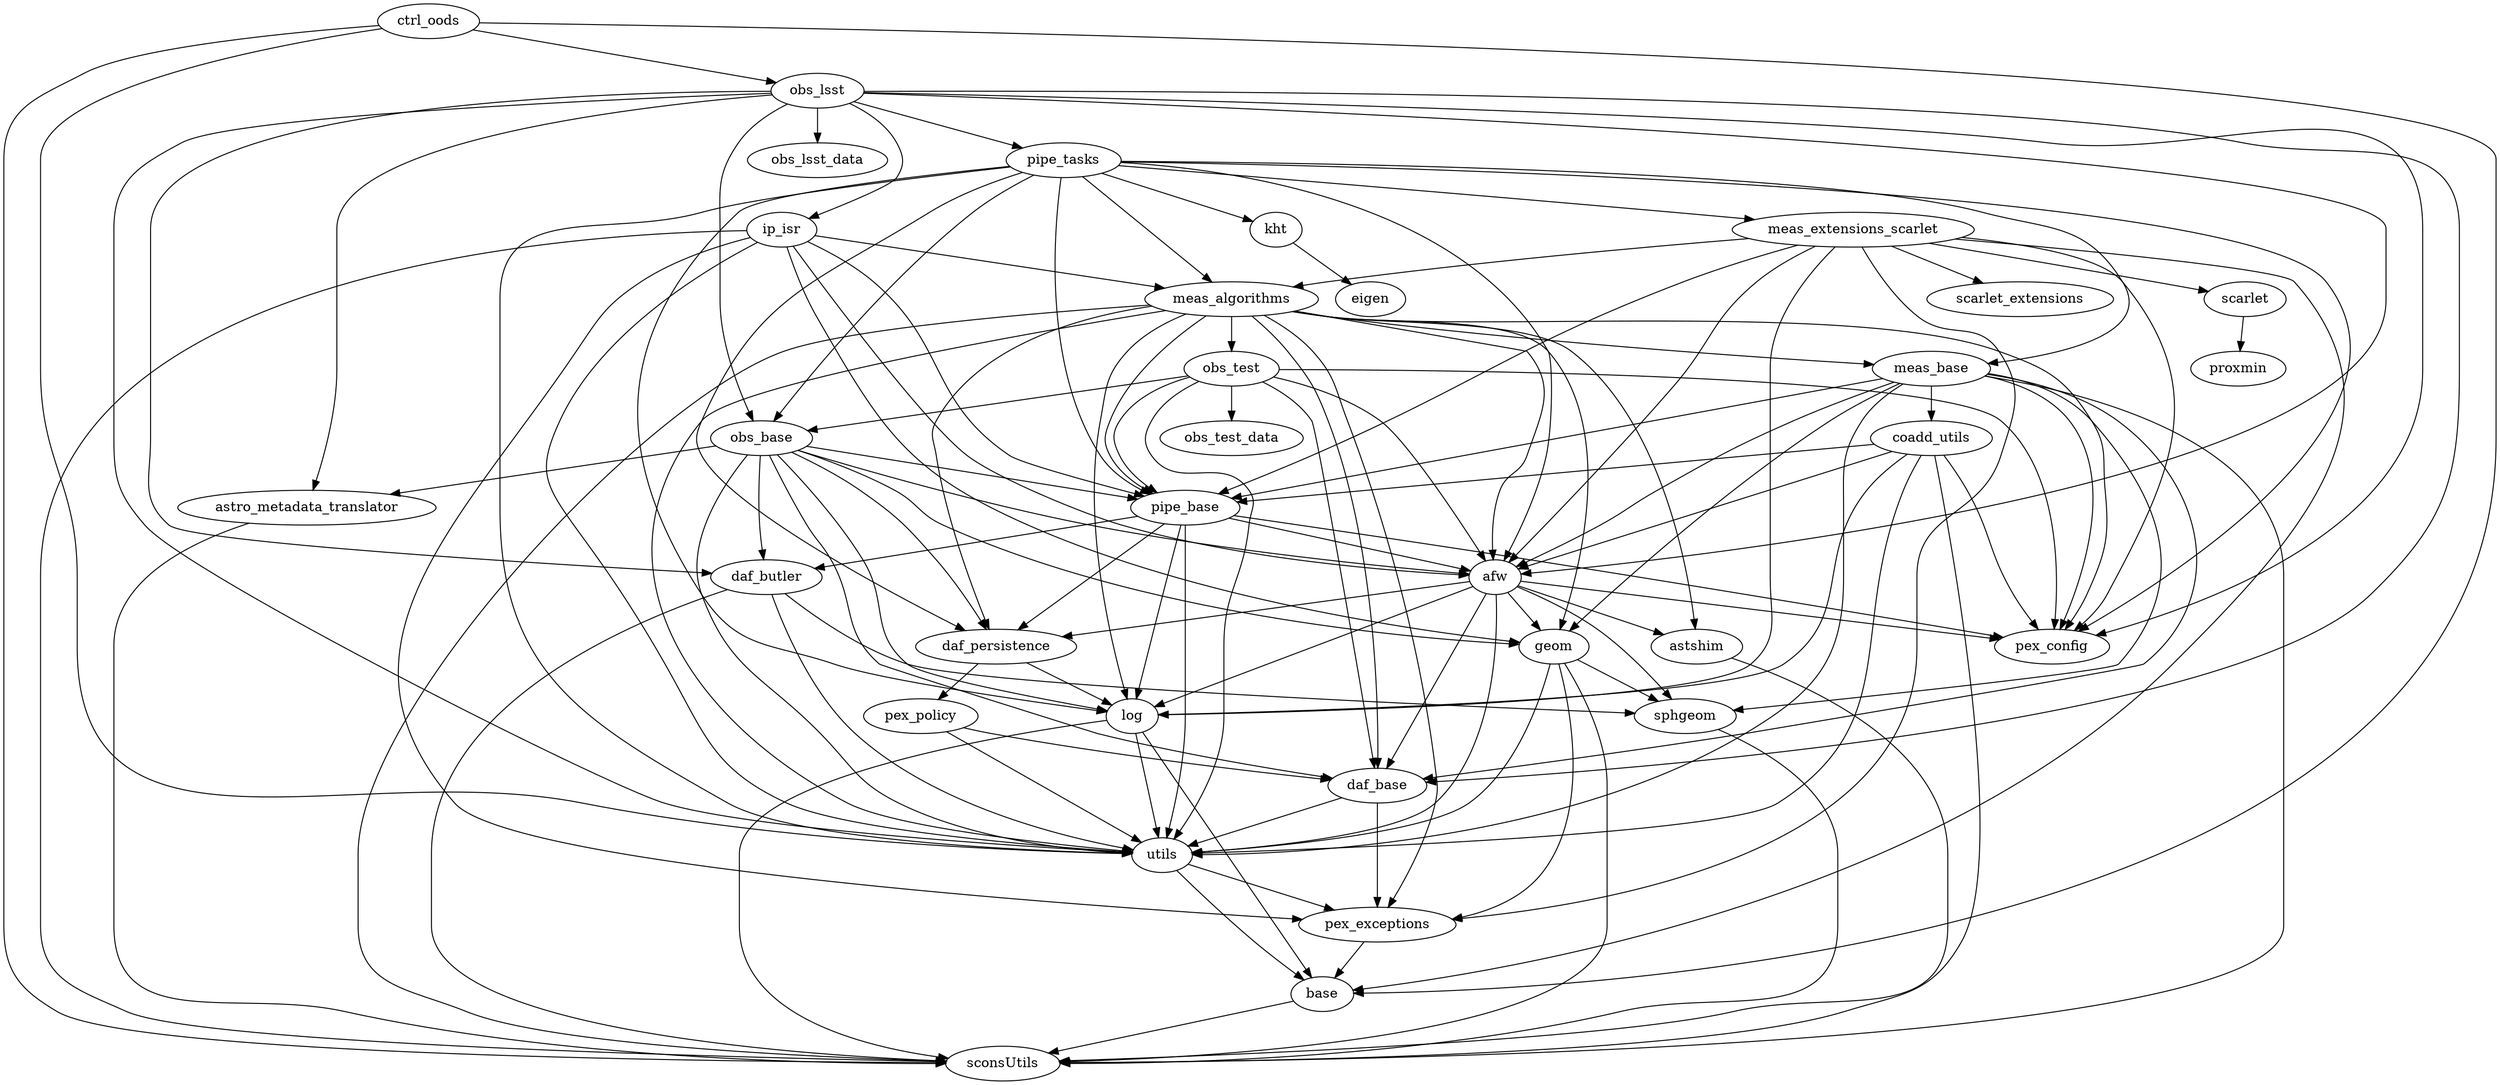 // Graph for ctrl_oods
digraph {
	ctrl_oods
	ctrl_oods -> base
	base
	base -> sconsUtils
	sconsUtils
	ctrl_oods -> utils
	utils
	utils -> base
	base
	utils -> pex_exceptions
	pex_exceptions
	pex_exceptions -> base
	base
	ctrl_oods -> sconsUtils
	sconsUtils
	ctrl_oods -> obs_lsst
	obs_lsst
	obs_lsst -> afw
	afw
	afw -> daf_base
	daf_base
	daf_base -> utils
	utils
	daf_base -> pex_exceptions
	pex_exceptions
	afw -> daf_persistence
	daf_persistence
	daf_persistence -> log
	log
	log -> base
	base
	log -> sconsUtils
	sconsUtils
	log -> utils
	utils
	daf_persistence -> pex_policy
	pex_policy
	pex_policy -> daf_base
	daf_base
	pex_policy -> utils
	utils
	afw -> pex_config
	pex_config
	afw -> geom
	geom
	geom -> sconsUtils
	sconsUtils
	geom -> sphgeom
	sphgeom
	sphgeom -> sconsUtils
	sconsUtils
	geom -> pex_exceptions
	pex_exceptions
	geom -> utils
	utils
	afw -> log
	log
	afw -> sphgeom
	sphgeom
	afw -> utils
	utils
	afw -> astshim
	astshim
	astshim -> sconsUtils
	sconsUtils
	obs_lsst -> daf_base
	daf_base
	obs_lsst -> obs_base
	obs_base
	obs_base -> daf_base
	daf_base
	obs_base -> log
	log
	obs_base -> daf_persistence
	daf_persistence
	obs_base -> afw
	afw
	obs_base -> utils
	utils
	obs_base -> astro_metadata_translator
	astro_metadata_translator
	astro_metadata_translator -> sconsUtils
	sconsUtils
	obs_base -> geom
	geom
	obs_base -> daf_butler
	daf_butler
	daf_butler -> sphgeom
	sphgeom
	daf_butler -> sconsUtils
	sconsUtils
	daf_butler -> utils
	utils
	obs_base -> pipe_base
	pipe_base
	pipe_base -> daf_butler
	daf_butler
	pipe_base -> daf_persistence
	daf_persistence
	pipe_base -> log
	log
	pipe_base -> pex_config
	pex_config
	pipe_base -> utils
	utils
	pipe_base -> afw
	afw
	obs_lsst -> pex_config
	pex_config
	obs_lsst -> utils
	utils
	obs_lsst -> ip_isr
	ip_isr
	ip_isr -> meas_algorithms
	meas_algorithms
	meas_algorithms -> astshim
	astshim
	meas_algorithms -> daf_base
	daf_base
	meas_algorithms -> daf_persistence
	daf_persistence
	meas_algorithms -> geom
	geom
	meas_algorithms -> afw
	afw
	meas_algorithms -> log
	log
	meas_algorithms -> meas_base
	meas_base
	meas_base -> utils
	utils
	meas_base -> geom
	geom
	meas_base -> afw
	afw
	meas_base -> coadd_utils
	coadd_utils
	coadd_utils -> afw
	afw
	coadd_utils -> log
	log
	coadd_utils -> pex_config
	pex_config
	coadd_utils -> pipe_base
	pipe_base
	coadd_utils -> sconsUtils
	sconsUtils
	coadd_utils -> utils
	utils
	meas_base -> daf_base
	daf_base
	meas_base -> sphgeom
	sphgeom
	meas_base -> pex_config
	pex_config
	meas_base -> pipe_base
	pipe_base
	meas_base -> sconsUtils
	sconsUtils
	meas_algorithms -> obs_test
	obs_test
	obs_test -> afw
	afw
	obs_test -> daf_base
	daf_base
	obs_test -> obs_base
	obs_base
	obs_test -> pex_config
	pex_config
	obs_test -> utils
	utils
	obs_test -> obs_test_data
	obs_test_data
	obs_test -> pipe_base
	pipe_base
	meas_algorithms -> pex_config
	pex_config
	meas_algorithms -> pex_exceptions
	pex_exceptions
	meas_algorithms -> pipe_base
	pipe_base
	meas_algorithms -> sconsUtils
	sconsUtils
	meas_algorithms -> utils
	utils
	ip_isr -> pipe_base
	pipe_base
	ip_isr -> sconsUtils
	sconsUtils
	ip_isr -> afw
	afw
	ip_isr -> geom
	geom
	ip_isr -> utils
	utils
	ip_isr -> pex_exceptions
	pex_exceptions
	obs_lsst -> pipe_tasks
	pipe_tasks
	pipe_tasks -> afw
	afw
	pipe_tasks -> daf_persistence
	daf_persistence
	pipe_tasks -> log
	log
	pipe_tasks -> meas_base
	meas_base
	pipe_tasks -> pipe_base
	pipe_base
	pipe_tasks -> pex_config
	pex_config
	pipe_tasks -> utils
	utils
	pipe_tasks -> obs_base
	obs_base
	pipe_tasks -> meas_algorithms
	meas_algorithms
	pipe_tasks -> meas_extensions_scarlet
	meas_extensions_scarlet
	meas_extensions_scarlet -> base
	base
	meas_extensions_scarlet -> afw
	afw
	meas_extensions_scarlet -> log
	log
	meas_extensions_scarlet -> scarlet
	scarlet
	scarlet -> proxmin
	proxmin
	meas_extensions_scarlet -> scarlet_extensions
	scarlet_extensions
	meas_extensions_scarlet -> pex_config
	pex_config
	meas_extensions_scarlet -> pex_exceptions
	pex_exceptions
	meas_extensions_scarlet -> pipe_base
	pipe_base
	meas_extensions_scarlet -> meas_algorithms
	meas_algorithms
	pipe_tasks -> kht
	kht
	kht -> eigen
	eigen
	obs_lsst -> astro_metadata_translator
	astro_metadata_translator
	obs_lsst -> obs_lsst_data
	obs_lsst_data
	obs_lsst -> daf_butler
	daf_butler
}
